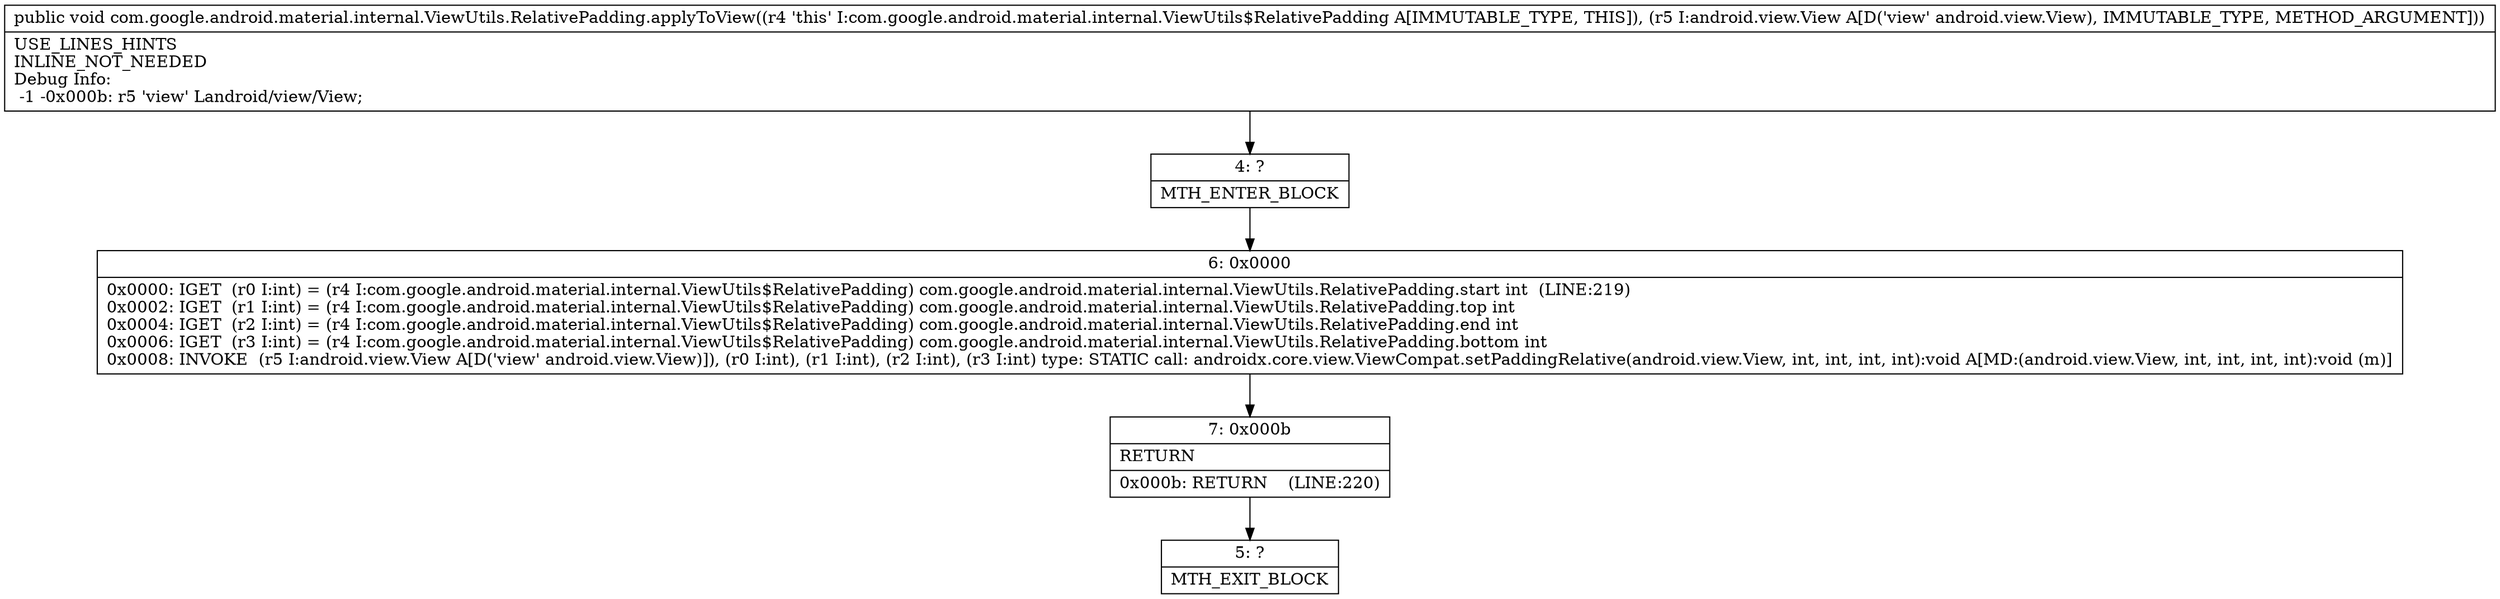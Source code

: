 digraph "CFG forcom.google.android.material.internal.ViewUtils.RelativePadding.applyToView(Landroid\/view\/View;)V" {
Node_4 [shape=record,label="{4\:\ ?|MTH_ENTER_BLOCK\l}"];
Node_6 [shape=record,label="{6\:\ 0x0000|0x0000: IGET  (r0 I:int) = (r4 I:com.google.android.material.internal.ViewUtils$RelativePadding) com.google.android.material.internal.ViewUtils.RelativePadding.start int  (LINE:219)\l0x0002: IGET  (r1 I:int) = (r4 I:com.google.android.material.internal.ViewUtils$RelativePadding) com.google.android.material.internal.ViewUtils.RelativePadding.top int \l0x0004: IGET  (r2 I:int) = (r4 I:com.google.android.material.internal.ViewUtils$RelativePadding) com.google.android.material.internal.ViewUtils.RelativePadding.end int \l0x0006: IGET  (r3 I:int) = (r4 I:com.google.android.material.internal.ViewUtils$RelativePadding) com.google.android.material.internal.ViewUtils.RelativePadding.bottom int \l0x0008: INVOKE  (r5 I:android.view.View A[D('view' android.view.View)]), (r0 I:int), (r1 I:int), (r2 I:int), (r3 I:int) type: STATIC call: androidx.core.view.ViewCompat.setPaddingRelative(android.view.View, int, int, int, int):void A[MD:(android.view.View, int, int, int, int):void (m)]\l}"];
Node_7 [shape=record,label="{7\:\ 0x000b|RETURN\l|0x000b: RETURN    (LINE:220)\l}"];
Node_5 [shape=record,label="{5\:\ ?|MTH_EXIT_BLOCK\l}"];
MethodNode[shape=record,label="{public void com.google.android.material.internal.ViewUtils.RelativePadding.applyToView((r4 'this' I:com.google.android.material.internal.ViewUtils$RelativePadding A[IMMUTABLE_TYPE, THIS]), (r5 I:android.view.View A[D('view' android.view.View), IMMUTABLE_TYPE, METHOD_ARGUMENT]))  | USE_LINES_HINTS\lINLINE_NOT_NEEDED\lDebug Info:\l  \-1 \-0x000b: r5 'view' Landroid\/view\/View;\l}"];
MethodNode -> Node_4;Node_4 -> Node_6;
Node_6 -> Node_7;
Node_7 -> Node_5;
}

